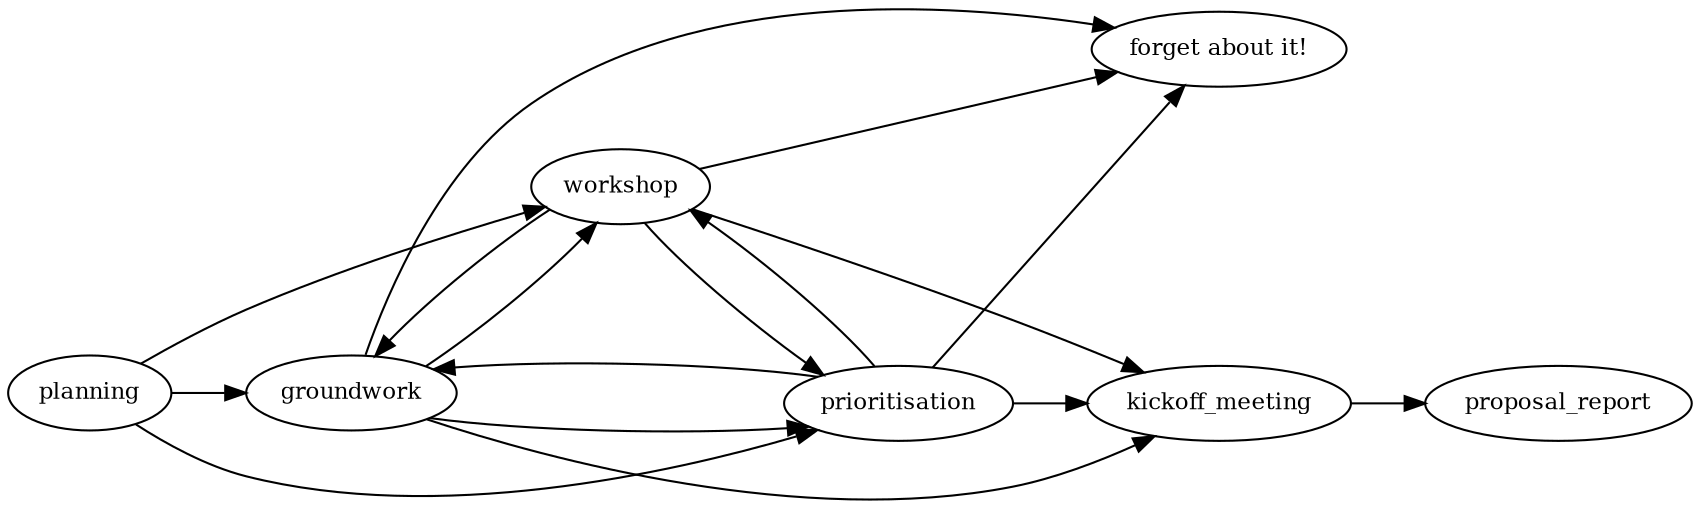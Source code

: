 digraph G {
rankdir=LR;
nodesep=0.6;
sep="+25,25";
node [fontsize=11];
overlap=scalexy;
splines=true;
planning -> groundwork -> forgetaboutit;
planning -> workshop -> forgetaboutit;
planning -> prioritisation -> forgetaboutit;
groundwork -> prioritisation;
groundwork -> workshop;
workshop -> groundwork;
workshop -> prioritisation;
prioritisation -> groundwork;
prioritisation -> workshop;
groundwork -> kickoff_meeting;
workshop -> kickoff_meeting;
prioritisation -> kickoff_meeting -> proposal_report;
forgetaboutit[label="forget about it!"]
}